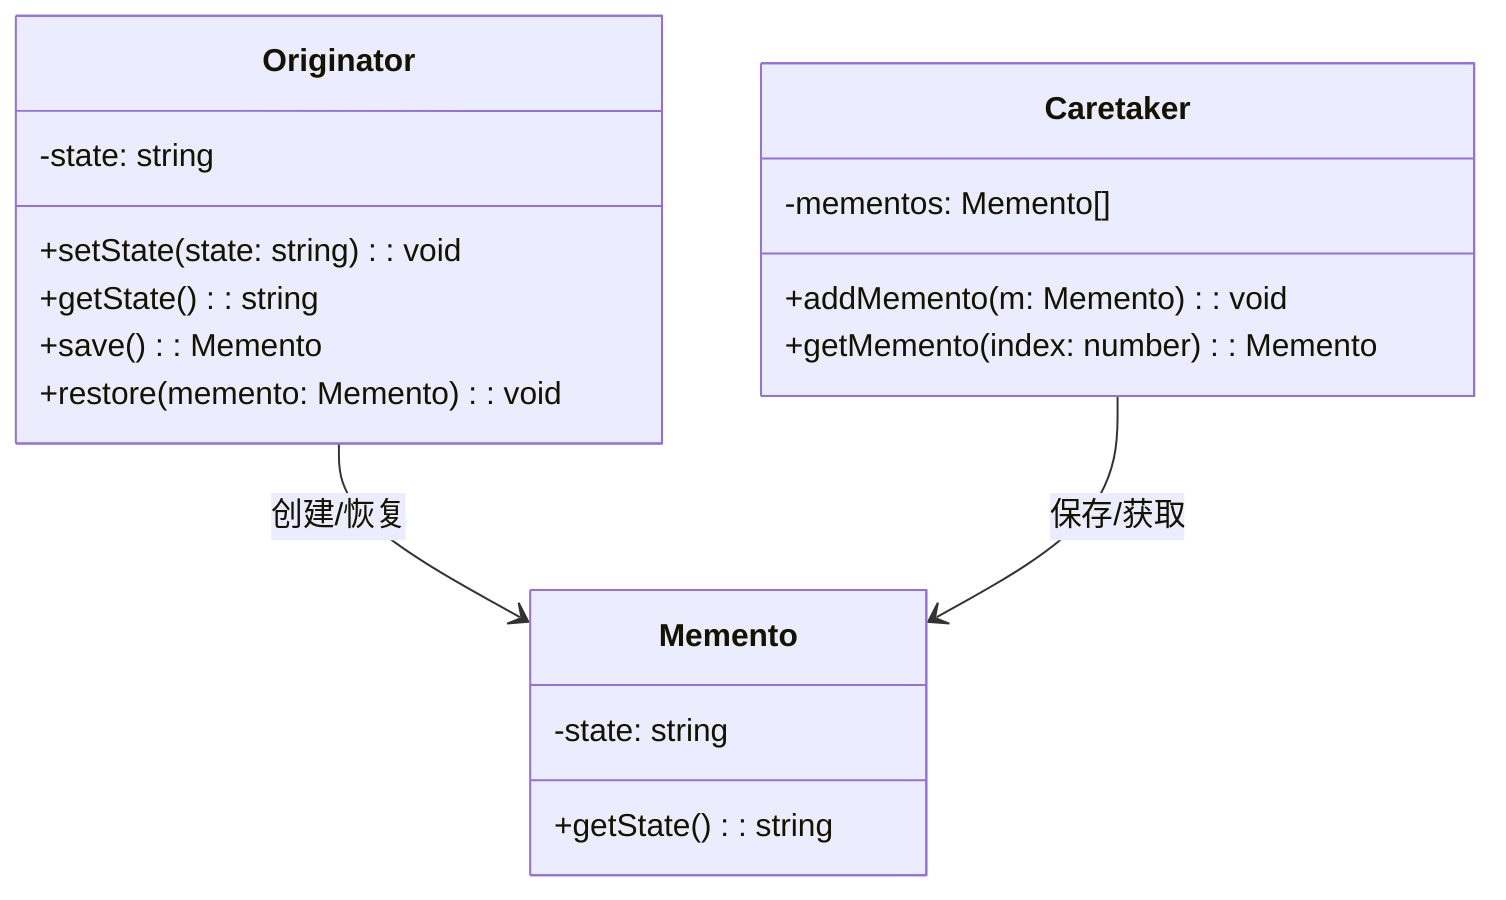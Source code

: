 classDiagram
  class Originator {
    -state: string
    +setState(state: string): void
    +getState(): string
    +save(): Memento
    +restore(memento: Memento): void
  }

  class Memento {
    -state: string
    +getState(): string
  }

  class Caretaker {
    -mementos: Memento[]
    +addMemento(m: Memento): void
    +getMemento(index: number): Memento
  }

  Originator --> Memento : 创建/恢复
  Caretaker --> Memento : 保存/获取